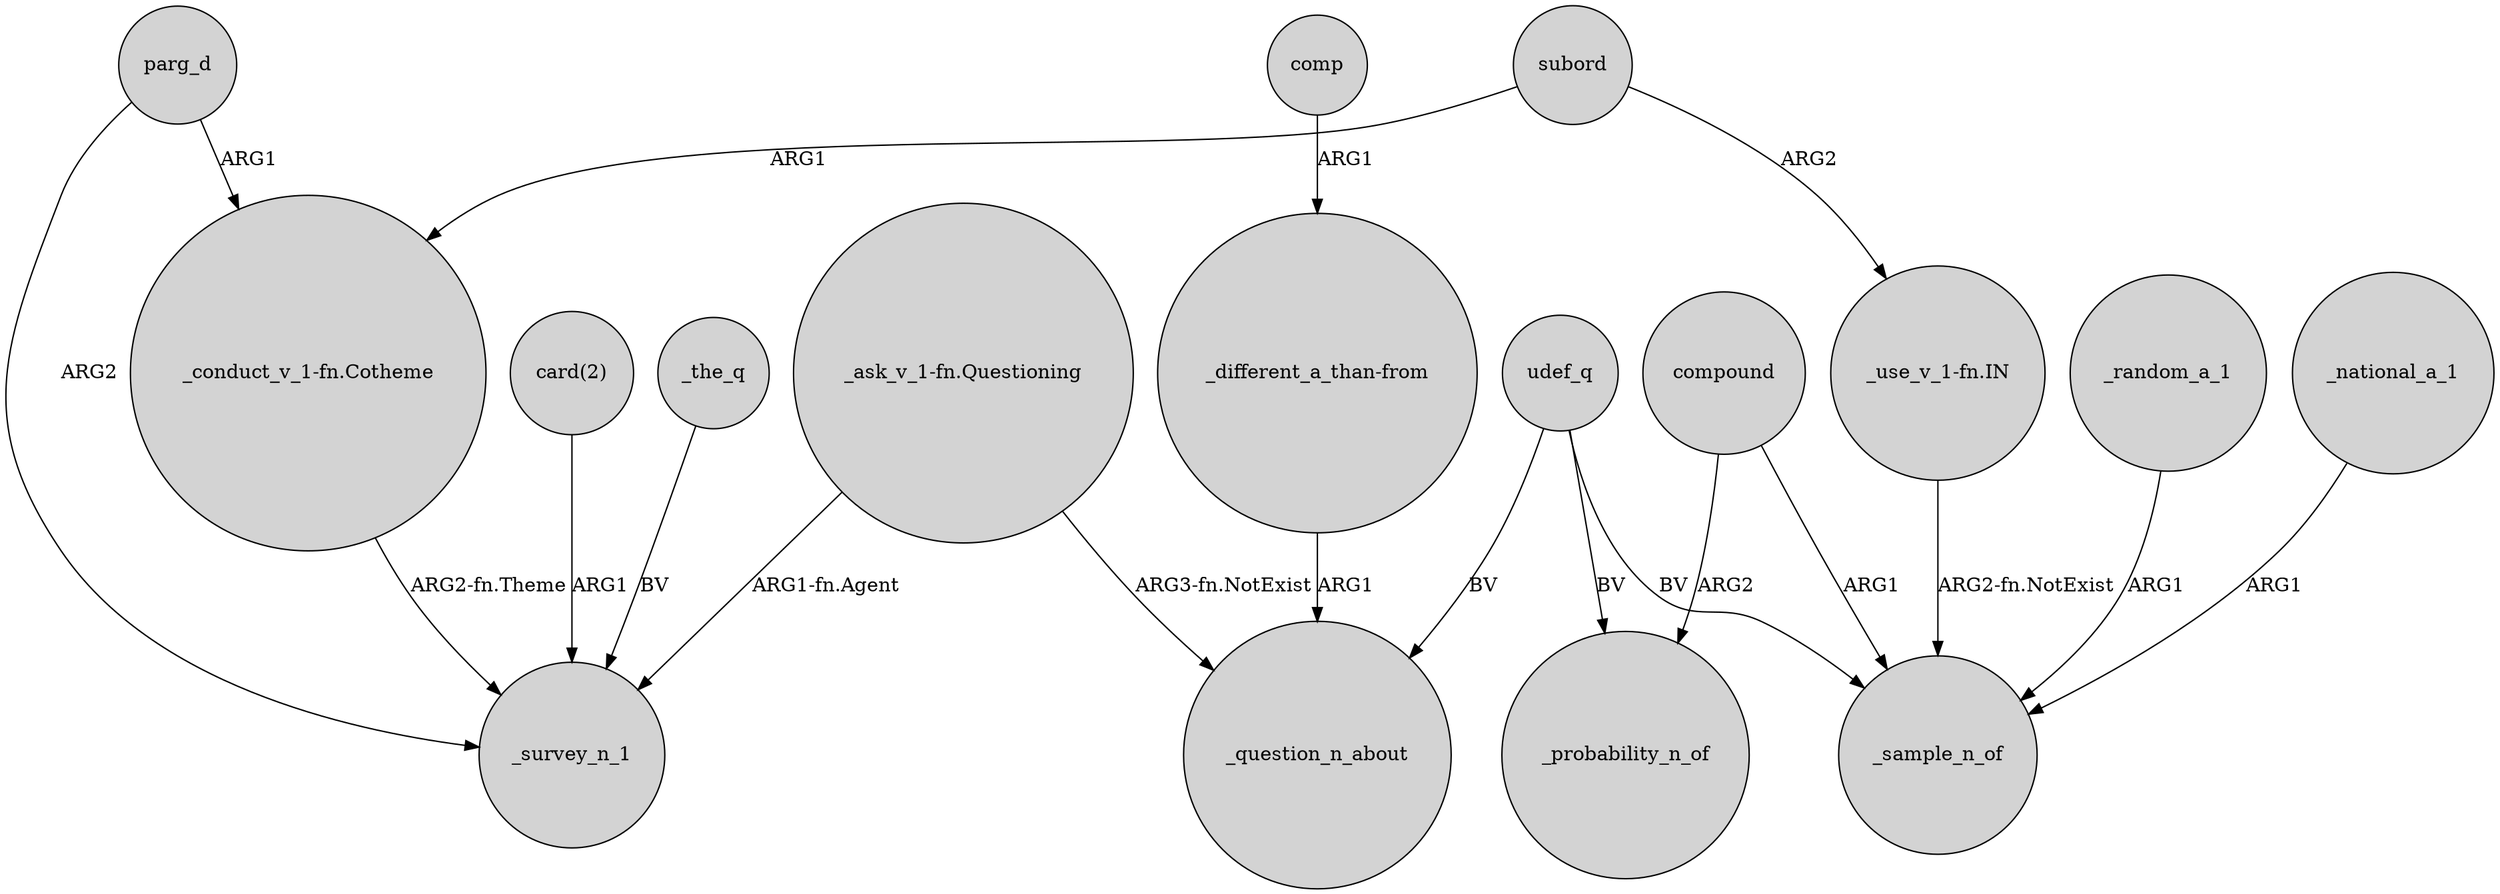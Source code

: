 digraph {
	node [shape=circle style=filled]
	"card(2)" -> _survey_n_1 [label=ARG1]
	parg_d -> _survey_n_1 [label=ARG2]
	"_different_a_than-from" -> _question_n_about [label=ARG1]
	udef_q -> _question_n_about [label=BV]
	_random_a_1 -> _sample_n_of [label=ARG1]
	"_ask_v_1-fn.Questioning" -> _survey_n_1 [label="ARG1-fn.Agent"]
	parg_d -> "_conduct_v_1-fn.Cotheme" [label=ARG1]
	"_use_v_1-fn.IN" -> _sample_n_of [label="ARG2-fn.NotExist"]
	subord -> "_use_v_1-fn.IN" [label=ARG2]
	"_ask_v_1-fn.Questioning" -> _question_n_about [label="ARG3-fn.NotExist"]
	_the_q -> _survey_n_1 [label=BV]
	udef_q -> _sample_n_of [label=BV]
	subord -> "_conduct_v_1-fn.Cotheme" [label=ARG1]
	comp -> "_different_a_than-from" [label=ARG1]
	udef_q -> _probability_n_of [label=BV]
	_national_a_1 -> _sample_n_of [label=ARG1]
	compound -> _probability_n_of [label=ARG2]
	"_conduct_v_1-fn.Cotheme" -> _survey_n_1 [label="ARG2-fn.Theme"]
	compound -> _sample_n_of [label=ARG1]
}

